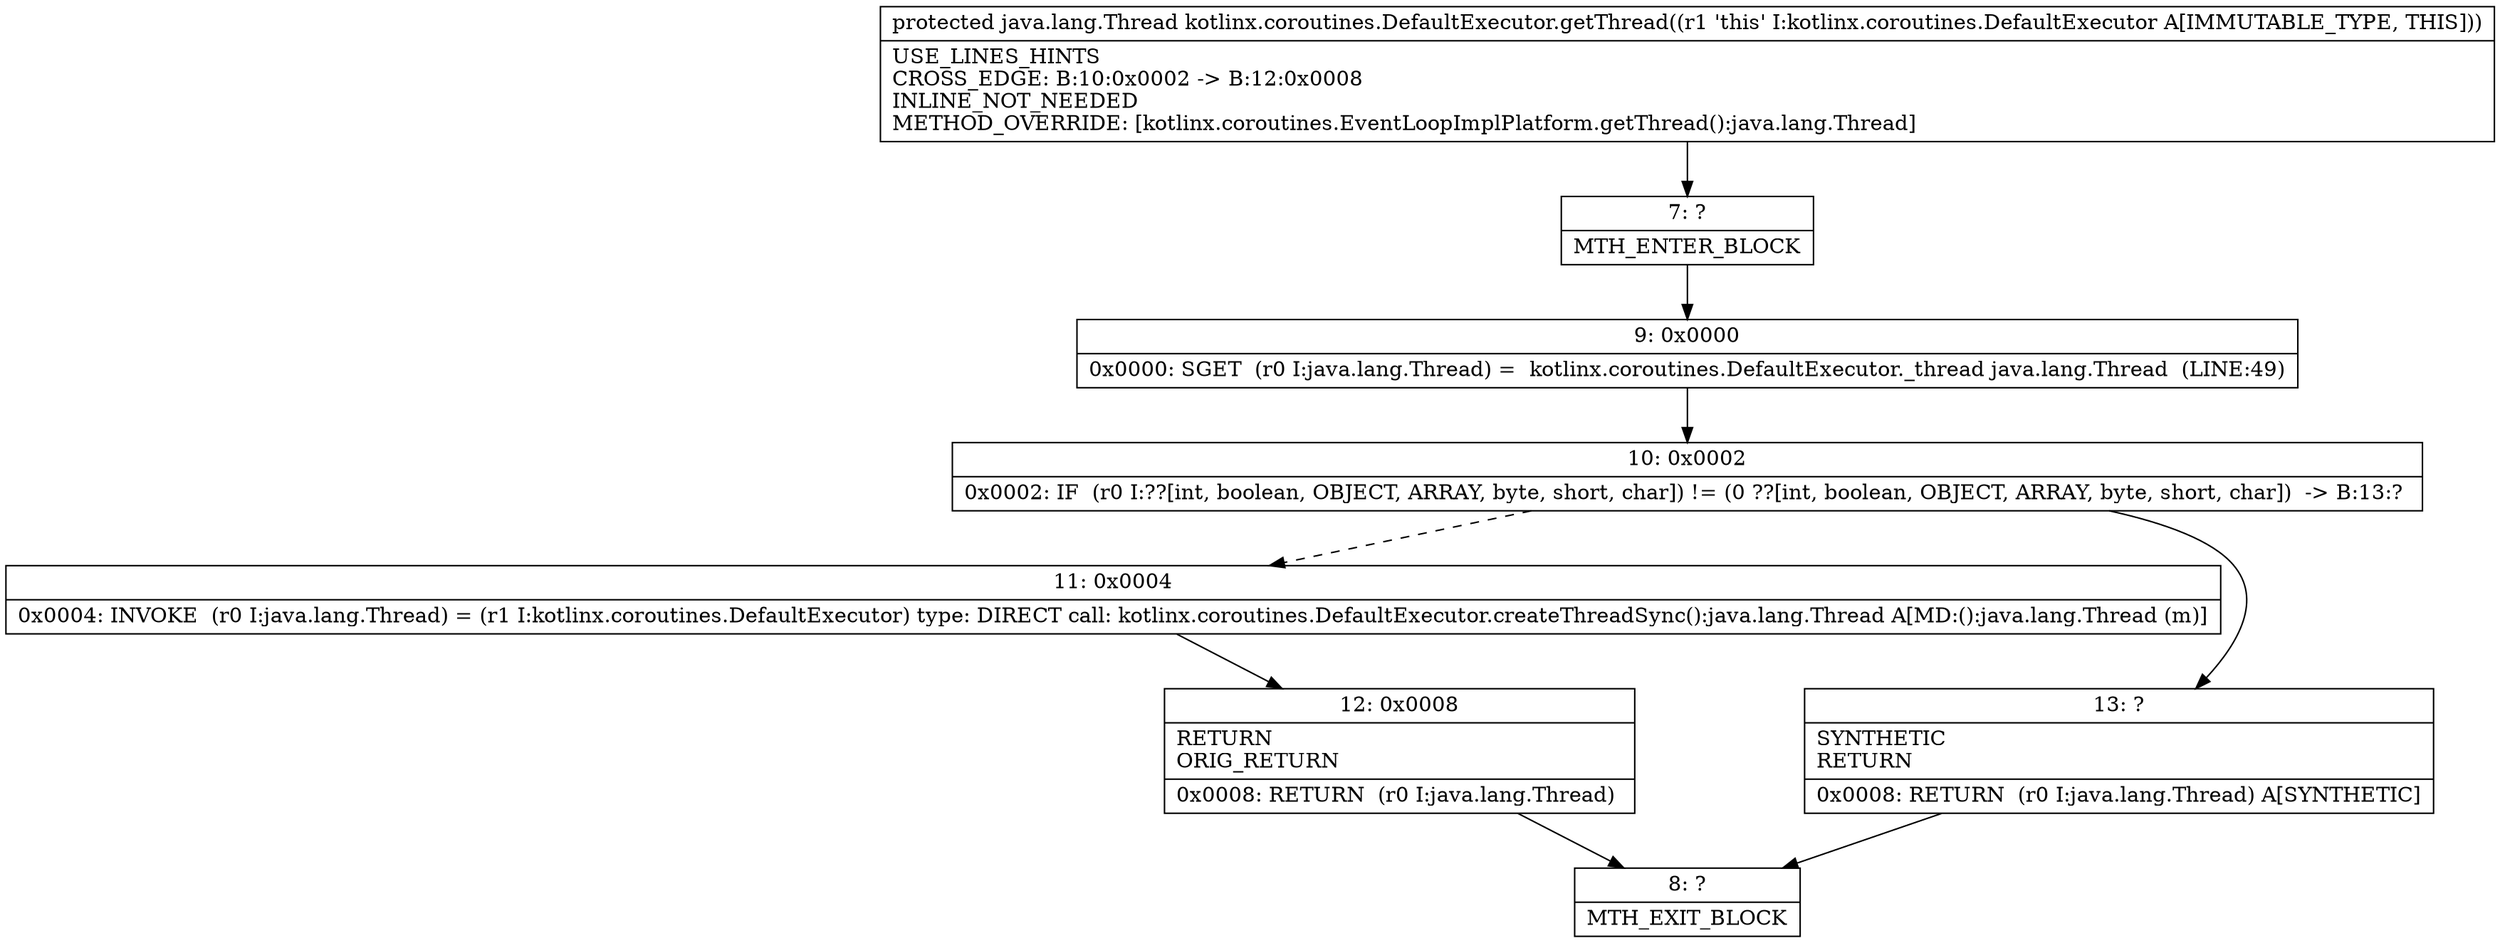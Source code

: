 digraph "CFG forkotlinx.coroutines.DefaultExecutor.getThread()Ljava\/lang\/Thread;" {
Node_7 [shape=record,label="{7\:\ ?|MTH_ENTER_BLOCK\l}"];
Node_9 [shape=record,label="{9\:\ 0x0000|0x0000: SGET  (r0 I:java.lang.Thread) =  kotlinx.coroutines.DefaultExecutor._thread java.lang.Thread  (LINE:49)\l}"];
Node_10 [shape=record,label="{10\:\ 0x0002|0x0002: IF  (r0 I:??[int, boolean, OBJECT, ARRAY, byte, short, char]) != (0 ??[int, boolean, OBJECT, ARRAY, byte, short, char])  \-\> B:13:? \l}"];
Node_11 [shape=record,label="{11\:\ 0x0004|0x0004: INVOKE  (r0 I:java.lang.Thread) = (r1 I:kotlinx.coroutines.DefaultExecutor) type: DIRECT call: kotlinx.coroutines.DefaultExecutor.createThreadSync():java.lang.Thread A[MD:():java.lang.Thread (m)]\l}"];
Node_12 [shape=record,label="{12\:\ 0x0008|RETURN\lORIG_RETURN\l|0x0008: RETURN  (r0 I:java.lang.Thread) \l}"];
Node_8 [shape=record,label="{8\:\ ?|MTH_EXIT_BLOCK\l}"];
Node_13 [shape=record,label="{13\:\ ?|SYNTHETIC\lRETURN\l|0x0008: RETURN  (r0 I:java.lang.Thread) A[SYNTHETIC]\l}"];
MethodNode[shape=record,label="{protected java.lang.Thread kotlinx.coroutines.DefaultExecutor.getThread((r1 'this' I:kotlinx.coroutines.DefaultExecutor A[IMMUTABLE_TYPE, THIS]))  | USE_LINES_HINTS\lCROSS_EDGE: B:10:0x0002 \-\> B:12:0x0008\lINLINE_NOT_NEEDED\lMETHOD_OVERRIDE: [kotlinx.coroutines.EventLoopImplPlatform.getThread():java.lang.Thread]\l}"];
MethodNode -> Node_7;Node_7 -> Node_9;
Node_9 -> Node_10;
Node_10 -> Node_11[style=dashed];
Node_10 -> Node_13;
Node_11 -> Node_12;
Node_12 -> Node_8;
Node_13 -> Node_8;
}

